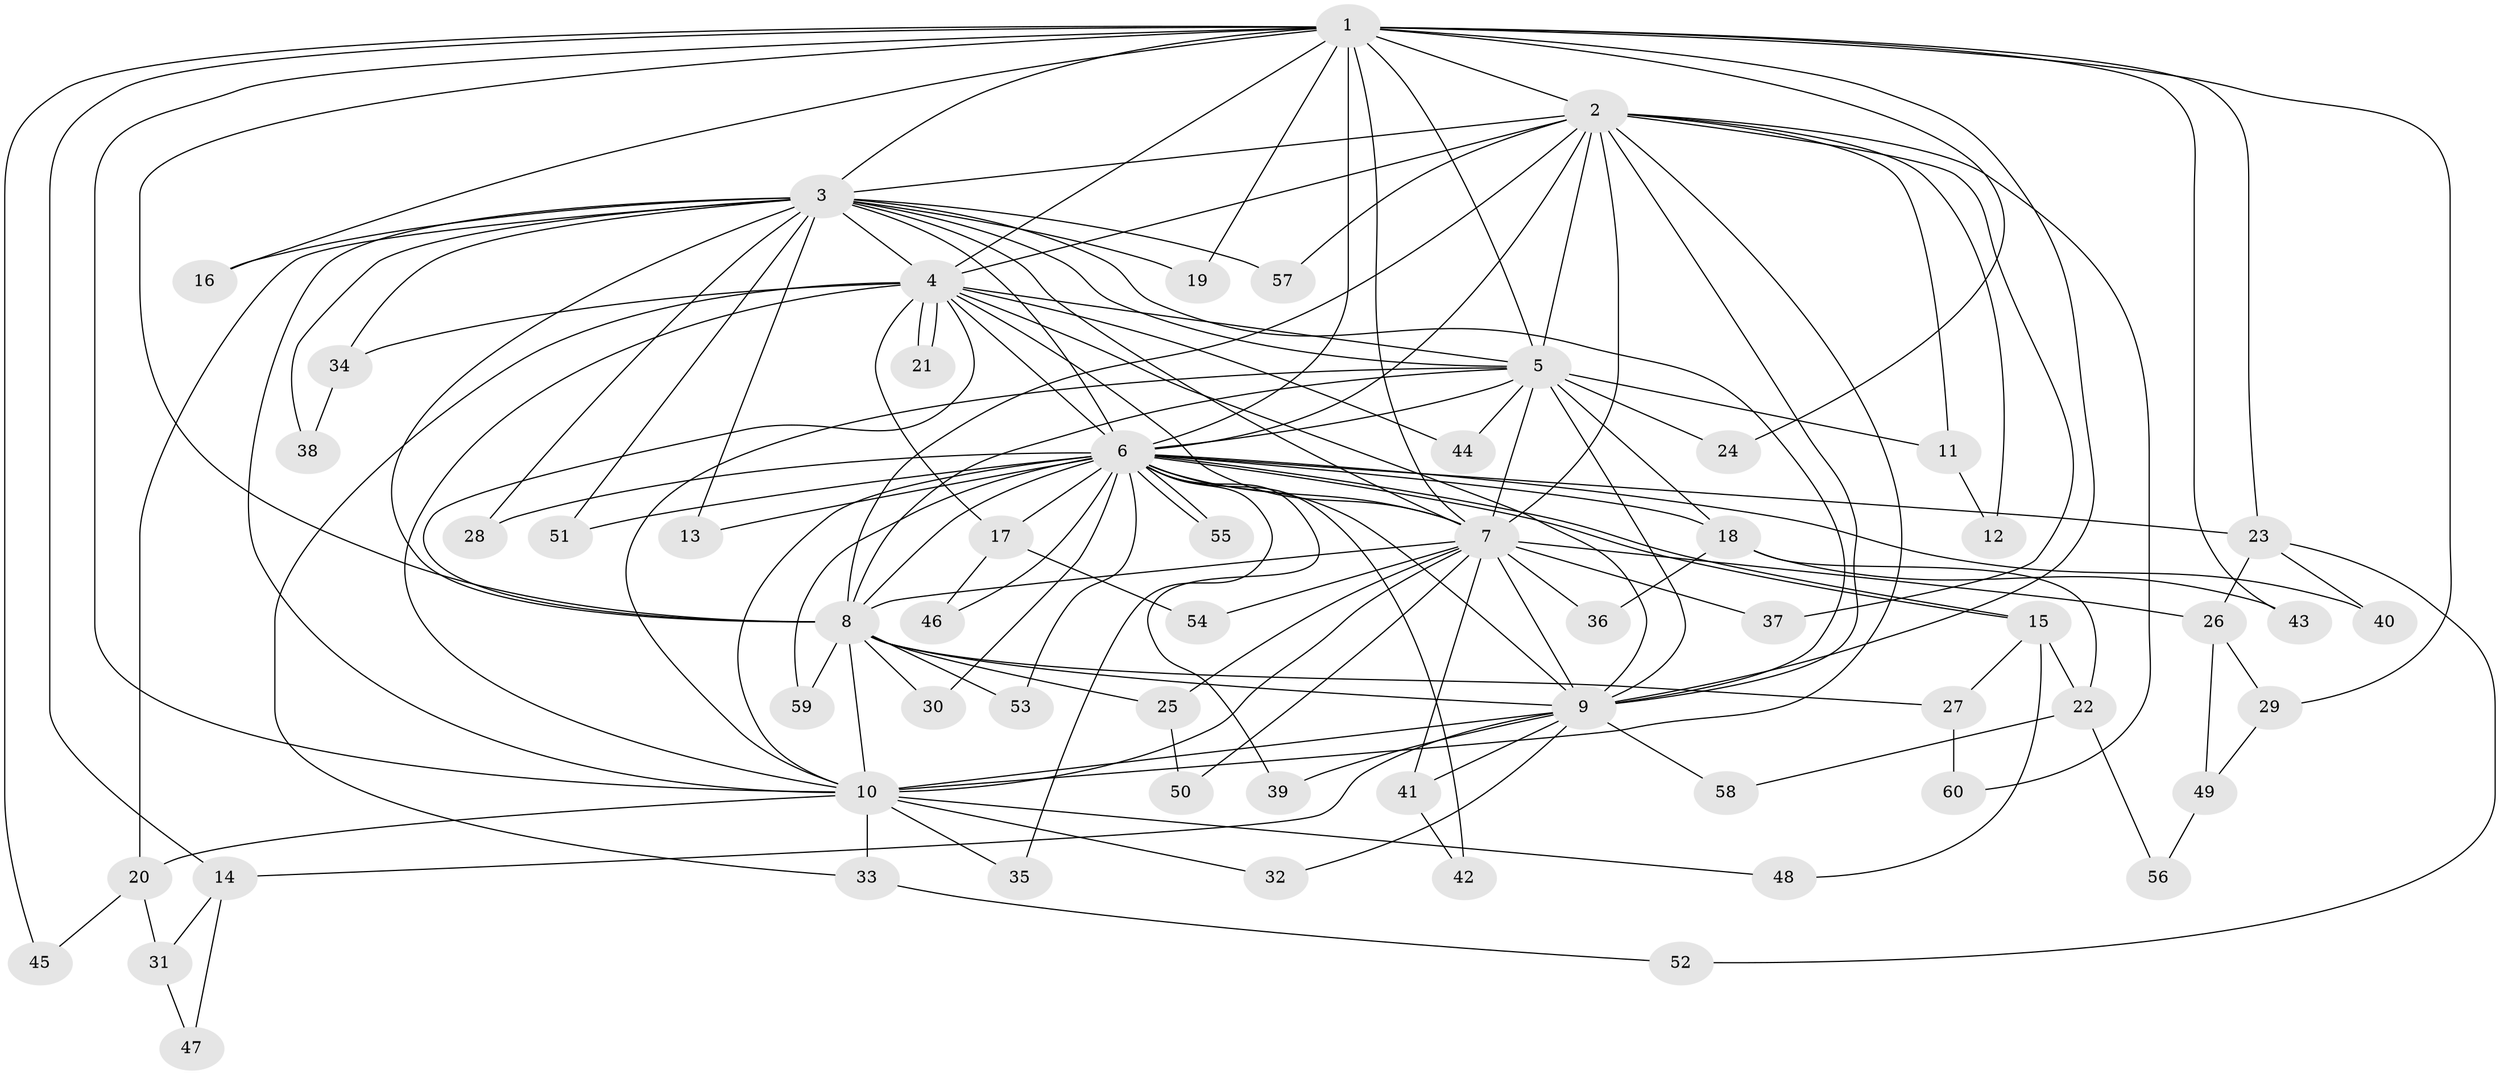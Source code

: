 // Generated by graph-tools (version 1.1) at 2025/11/02/27/25 16:11:04]
// undirected, 60 vertices, 145 edges
graph export_dot {
graph [start="1"]
  node [color=gray90,style=filled];
  1;
  2;
  3;
  4;
  5;
  6;
  7;
  8;
  9;
  10;
  11;
  12;
  13;
  14;
  15;
  16;
  17;
  18;
  19;
  20;
  21;
  22;
  23;
  24;
  25;
  26;
  27;
  28;
  29;
  30;
  31;
  32;
  33;
  34;
  35;
  36;
  37;
  38;
  39;
  40;
  41;
  42;
  43;
  44;
  45;
  46;
  47;
  48;
  49;
  50;
  51;
  52;
  53;
  54;
  55;
  56;
  57;
  58;
  59;
  60;
  1 -- 2;
  1 -- 3;
  1 -- 4;
  1 -- 5;
  1 -- 6;
  1 -- 7;
  1 -- 8;
  1 -- 9;
  1 -- 10;
  1 -- 14;
  1 -- 16;
  1 -- 19;
  1 -- 23;
  1 -- 24;
  1 -- 29;
  1 -- 43;
  1 -- 45;
  2 -- 3;
  2 -- 4;
  2 -- 5;
  2 -- 6;
  2 -- 7;
  2 -- 8;
  2 -- 9;
  2 -- 10;
  2 -- 11;
  2 -- 12;
  2 -- 37;
  2 -- 57;
  2 -- 60;
  3 -- 4;
  3 -- 5;
  3 -- 6;
  3 -- 7;
  3 -- 8;
  3 -- 9;
  3 -- 10;
  3 -- 13;
  3 -- 16;
  3 -- 19;
  3 -- 20;
  3 -- 28;
  3 -- 34;
  3 -- 38;
  3 -- 51;
  3 -- 57;
  4 -- 5;
  4 -- 6;
  4 -- 7;
  4 -- 8;
  4 -- 9;
  4 -- 10;
  4 -- 17;
  4 -- 21;
  4 -- 21;
  4 -- 33;
  4 -- 34;
  4 -- 44;
  5 -- 6;
  5 -- 7;
  5 -- 8;
  5 -- 9;
  5 -- 10;
  5 -- 11;
  5 -- 18;
  5 -- 24;
  5 -- 44;
  6 -- 7;
  6 -- 8;
  6 -- 9;
  6 -- 10;
  6 -- 13;
  6 -- 15;
  6 -- 15;
  6 -- 17;
  6 -- 18;
  6 -- 23;
  6 -- 28;
  6 -- 30;
  6 -- 35;
  6 -- 39;
  6 -- 40;
  6 -- 42;
  6 -- 46;
  6 -- 51;
  6 -- 53;
  6 -- 55;
  6 -- 55;
  6 -- 59;
  7 -- 8;
  7 -- 9;
  7 -- 10;
  7 -- 25;
  7 -- 26;
  7 -- 36;
  7 -- 37;
  7 -- 41;
  7 -- 50;
  7 -- 54;
  8 -- 9;
  8 -- 10;
  8 -- 25;
  8 -- 27;
  8 -- 30;
  8 -- 53;
  8 -- 59;
  9 -- 10;
  9 -- 14;
  9 -- 32;
  9 -- 39;
  9 -- 41;
  9 -- 58;
  10 -- 20;
  10 -- 32;
  10 -- 33;
  10 -- 35;
  10 -- 48;
  11 -- 12;
  14 -- 31;
  14 -- 47;
  15 -- 22;
  15 -- 27;
  15 -- 48;
  17 -- 46;
  17 -- 54;
  18 -- 22;
  18 -- 36;
  18 -- 43;
  20 -- 31;
  20 -- 45;
  22 -- 56;
  22 -- 58;
  23 -- 26;
  23 -- 40;
  23 -- 52;
  25 -- 50;
  26 -- 29;
  26 -- 49;
  27 -- 60;
  29 -- 49;
  31 -- 47;
  33 -- 52;
  34 -- 38;
  41 -- 42;
  49 -- 56;
}
